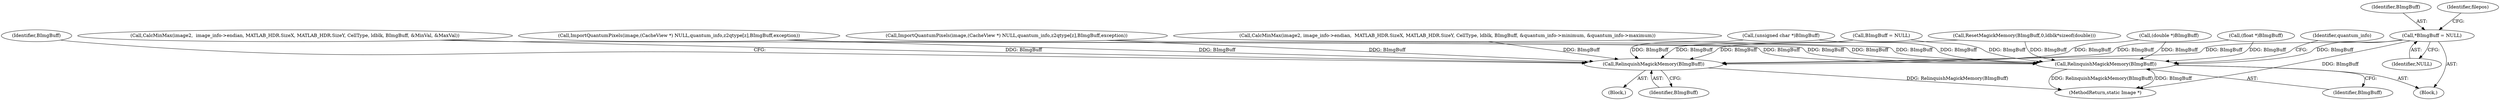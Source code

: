 digraph "0_ImageMagick_437a35e57db5ec078f4a3ccbf71f941276e88430@pointer" {
"1000175" [label="(Call,*BImgBuff = NULL)"];
"1001636" [label="(Call,RelinquishMagickMemory(BImgBuff))"];
"1001693" [label="(Call,RelinquishMagickMemory(BImgBuff))"];
"1001105" [label="(Call,ResetMagickMemory(BImgBuff,0,ldblk*sizeof(double)))"];
"1001694" [label="(Identifier,BImgBuff)"];
"1001468" [label="(Call,(float *)BImgBuff)"];
"1000176" [label="(Identifier,BImgBuff)"];
"1000177" [label="(Identifier,NULL)"];
"1001693" [label="(Call,RelinquishMagickMemory(BImgBuff))"];
"1001436" [label="(Call,(double *)BImgBuff)"];
"1001639" [label="(Identifier,BImgBuff)"];
"1000158" [label="(Block,)"];
"1001219" [label="(Call,(unsigned char *)BImgBuff)"];
"1001638" [label="(Call,BImgBuff = NULL)"];
"1001266" [label="(Call,ImportQuantumPixels(image,(CacheView *) NULL,quantum_info,z2qtype[z],BImgBuff,exception))"];
"1000407" [label="(Block,)"];
"1001696" [label="(Identifier,quantum_info)"];
"1001127" [label="(Call,CalcMinMax(image2, image_info->endian,  MATLAB_HDR.SizeX, MATLAB_HDR.SizeY, CellType, ldblk, BImgBuff, &quantum_info->minimum, &quantum_info->maximum))"];
"1001393" [label="(Call,CalcMinMax(image2,  image_info->endian, MATLAB_HDR.SizeX, MATLAB_HDR.SizeY, CellType, ldblk, BImgBuff, &MinVal, &MaxVal))"];
"1000188" [label="(Identifier,filepos)"];
"1001302" [label="(Call,ImportQuantumPixels(image,(CacheView *) NULL,quantum_info,z2qtype[z],BImgBuff,exception))"];
"1001827" [label="(MethodReturn,static Image *)"];
"1001636" [label="(Call,RelinquishMagickMemory(BImgBuff))"];
"1001637" [label="(Identifier,BImgBuff)"];
"1000175" [label="(Call,*BImgBuff = NULL)"];
"1000175" -> "1000158"  [label="AST: "];
"1000175" -> "1000177"  [label="CFG: "];
"1000176" -> "1000175"  [label="AST: "];
"1000177" -> "1000175"  [label="AST: "];
"1000188" -> "1000175"  [label="CFG: "];
"1000175" -> "1001827"  [label="DDG: BImgBuff"];
"1000175" -> "1001636"  [label="DDG: BImgBuff"];
"1000175" -> "1001693"  [label="DDG: BImgBuff"];
"1001636" -> "1000407"  [label="AST: "];
"1001636" -> "1001637"  [label="CFG: "];
"1001637" -> "1001636"  [label="AST: "];
"1001639" -> "1001636"  [label="CFG: "];
"1001636" -> "1001827"  [label="DDG: RelinquishMagickMemory(BImgBuff)"];
"1001219" -> "1001636"  [label="DDG: BImgBuff"];
"1001266" -> "1001636"  [label="DDG: BImgBuff"];
"1001127" -> "1001636"  [label="DDG: BImgBuff"];
"1001302" -> "1001636"  [label="DDG: BImgBuff"];
"1001393" -> "1001636"  [label="DDG: BImgBuff"];
"1001638" -> "1001636"  [label="DDG: BImgBuff"];
"1001468" -> "1001636"  [label="DDG: BImgBuff"];
"1001105" -> "1001636"  [label="DDG: BImgBuff"];
"1001436" -> "1001636"  [label="DDG: BImgBuff"];
"1001693" -> "1000158"  [label="AST: "];
"1001693" -> "1001694"  [label="CFG: "];
"1001694" -> "1001693"  [label="AST: "];
"1001696" -> "1001693"  [label="CFG: "];
"1001693" -> "1001827"  [label="DDG: RelinquishMagickMemory(BImgBuff)"];
"1001693" -> "1001827"  [label="DDG: BImgBuff"];
"1001219" -> "1001693"  [label="DDG: BImgBuff"];
"1001266" -> "1001693"  [label="DDG: BImgBuff"];
"1001127" -> "1001693"  [label="DDG: BImgBuff"];
"1001302" -> "1001693"  [label="DDG: BImgBuff"];
"1001393" -> "1001693"  [label="DDG: BImgBuff"];
"1001638" -> "1001693"  [label="DDG: BImgBuff"];
"1001468" -> "1001693"  [label="DDG: BImgBuff"];
"1001105" -> "1001693"  [label="DDG: BImgBuff"];
"1001436" -> "1001693"  [label="DDG: BImgBuff"];
}
